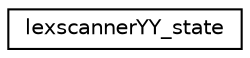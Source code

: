 digraph "Graphical Class Hierarchy"
{
 // LATEX_PDF_SIZE
  edge [fontname="Helvetica",fontsize="10",labelfontname="Helvetica",labelfontsize="10"];
  node [fontname="Helvetica",fontsize="10",shape=record];
  rankdir="LR";
  Node0 [label="lexscannerYY_state",height=0.2,width=0.4,color="black", fillcolor="white", style="filled",URL="$structlexscannerYY__state.html",tooltip=" "];
}
